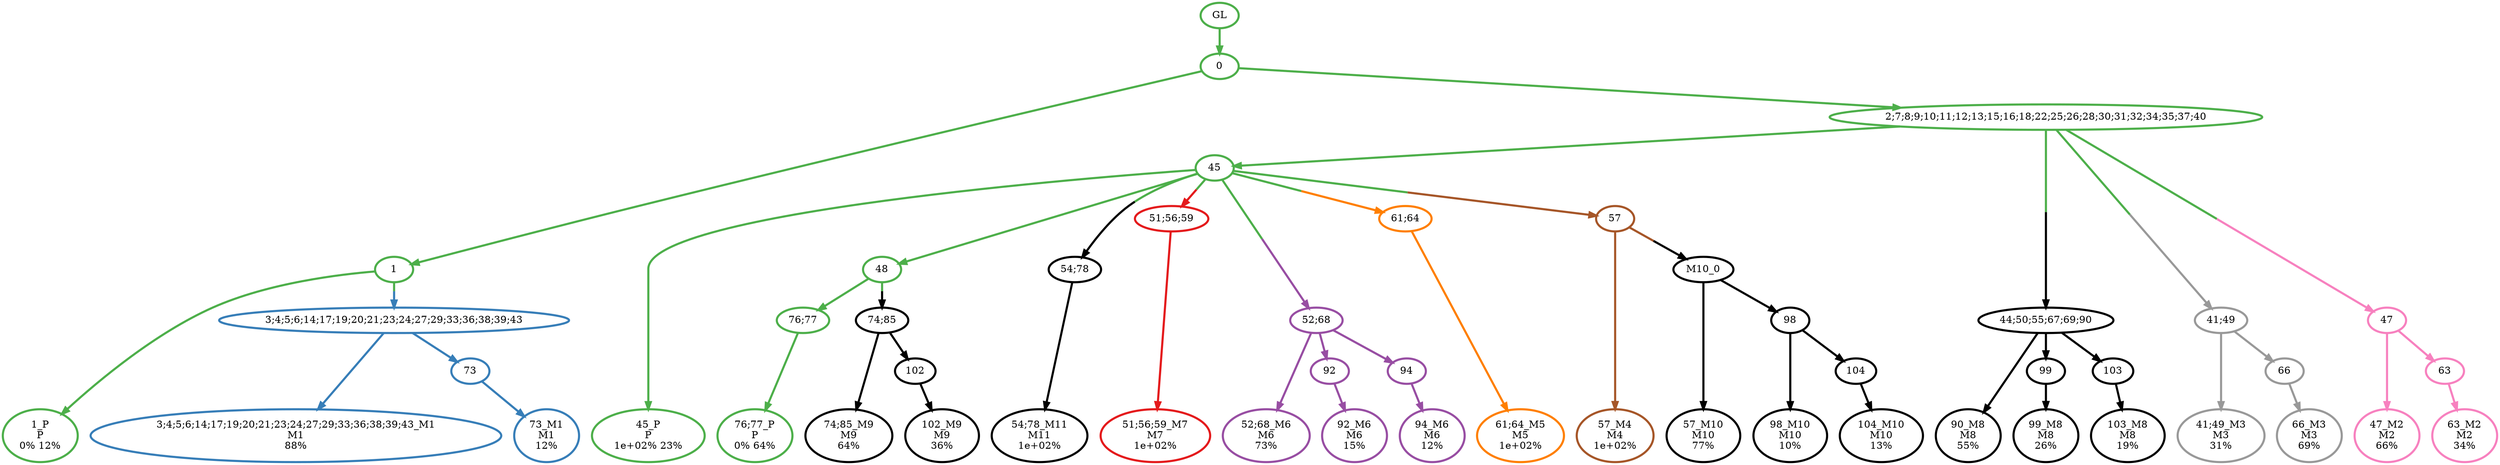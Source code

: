 digraph T {
	{
		rank=same
		48 [penwidth=3,colorscheme=set19,color=3,label="1_P\nP\n0% 12%"]
		45 [penwidth=3,colorscheme=set19,color=3,label="45_P\nP\n1e+02% 23%"]
		42 [penwidth=3,colorscheme=set19,color=3,label="76;77_P\nP\n0% 64%"]
		41 [penwidth=3,colorscheme=set19,color=2,label="3;4;5;6;14;17;19;20;21;23;24;27;29;33;36;38;39;43_M1\nM1\n88%"]
		39 [penwidth=3,colorscheme=set19,color=2,label="73_M1\nM1\n12%"]
		38 [penwidth=3,colorscheme=set19,color=8,label="47_M2\nM2\n66%"]
		36 [penwidth=3,colorscheme=set19,color=8,label="63_M2\nM2\n34%"]
		35 [penwidth=3,colorscheme=set19,color=9,label="41;49_M3\nM3\n31%"]
		33 [penwidth=3,colorscheme=set19,color=9,label="66_M3\nM3\n69%"]
		32 [penwidth=3,colorscheme=set19,color=7,label="57_M4\nM4\n1e+02%"]
		31 [penwidth=3,colorscheme=set19,color=5,label="61;64_M5\nM5\n1e+02%"]
		30 [penwidth=3,colorscheme=set19,color=4,label="52;68_M6\nM6\n73%"]
		28 [penwidth=3,colorscheme=set19,color=4,label="92_M6\nM6\n15%"]
		26 [penwidth=3,colorscheme=set19,color=4,label="94_M6\nM6\n12%"]
		25 [penwidth=3,colorscheme=set19,color=1,label="51;56;59_M7\nM7\n1e+02%"]
		24 [penwidth=3,colorscheme=set19,color=10,label="90_M8\nM8\n55%"]
		22 [penwidth=3,colorscheme=set19,color=10,label="99_M8\nM8\n26%"]
		20 [penwidth=3,colorscheme=set19,color=10,label="103_M8\nM8\n19%"]
		19 [penwidth=3,colorscheme=set19,color=0,label="74;85_M9\nM9\n64%"]
		17 [penwidth=3,colorscheme=set19,color=0,label="102_M9\nM9\n36%"]
		16 [penwidth=3,colorscheme=set19,color=0,label="57_M10\nM10\n77%"]
		14 [penwidth=3,colorscheme=set19,color=0,label="98_M10\nM10\n10%"]
		12 [penwidth=3,colorscheme=set19,color=0,label="104_M10\nM10\n13%"]
		11 [penwidth=3,colorscheme=set19,color=0,label="54;78_M11\nM11\n1e+02%"]
	}
	51 [penwidth=3,colorscheme=set19,color=3,label="GL"]
	50 [penwidth=3,colorscheme=set19,color=3,label="0"]
	49 [penwidth=3,colorscheme=set19,color=3,label="1"]
	47 [penwidth=3,colorscheme=set19,color=3,label="2;7;8;9;10;11;12;13;15;16;18;22;25;26;28;30;31;32;34;35;37;40"]
	46 [penwidth=3,colorscheme=set19,color=3,label="45"]
	44 [penwidth=3,colorscheme=set19,color=3,label="48"]
	43 [penwidth=3,colorscheme=set19,color=3,label="76;77"]
	40 [penwidth=3,colorscheme=set19,color=2,label="73"]
	37 [penwidth=3,colorscheme=set19,color=8,label="63"]
	34 [penwidth=3,colorscheme=set19,color=9,label="66"]
	29 [penwidth=3,colorscheme=set19,color=4,label="92"]
	27 [penwidth=3,colorscheme=set19,color=4,label="94"]
	23 [penwidth=3,colorscheme=set19,color=10,label="99"]
	21 [penwidth=3,colorscheme=set19,color=10,label="103"]
	18 [penwidth=3,colorscheme=set19,color=0,label="102"]
	15 [penwidth=3,colorscheme=set19,color=0,label="98"]
	13 [penwidth=3,colorscheme=set19,color=0,label="104"]
	10 [penwidth=3,colorscheme=set19,color=0,label="M10_0"]
	9 [penwidth=3,colorscheme=set19,color=0,label="54;78"]
	8 [penwidth=3,colorscheme=set19,color=0,label="74;85"]
	7 [penwidth=3,colorscheme=set19,color=10,label="44;50;55;67;69;90"]
	6 [penwidth=3,colorscheme=set19,color=1,label="51;56;59"]
	5 [penwidth=3,colorscheme=set19,color=4,label="52;68"]
	4 [penwidth=3,colorscheme=set19,color=5,label="61;64"]
	3 [penwidth=3,colorscheme=set19,color=7,label="57"]
	2 [penwidth=3,colorscheme=set19,color=9,label="41;49"]
	1 [penwidth=3,colorscheme=set19,color=8,label="47"]
	0 [penwidth=3,colorscheme=set19,color=2,label="3;4;5;6;14;17;19;20;21;23;24;27;29;33;36;38;39;43"]
	51 -> 50 [penwidth=3,colorscheme=set19,color=3]
	50 -> 49 [penwidth=3,colorscheme=set19,color=3]
	50 -> 47 [penwidth=3,colorscheme=set19,color=3]
	49 -> 48 [penwidth=3,colorscheme=set19,color=3]
	49 -> 0 [penwidth=3,colorscheme=set19,color="3;0.5:2"]
	47 -> 46 [penwidth=3,colorscheme=set19,color=3]
	47 -> 7 [penwidth=3,colorscheme=set19,color="3;0.5:10"]
	47 -> 2 [penwidth=3,colorscheme=set19,color="3;0.5:9"]
	47 -> 1 [penwidth=3,colorscheme=set19,color="3;0.5:8"]
	46 -> 45 [penwidth=3,colorscheme=set19,color=3]
	46 -> 44 [penwidth=3,colorscheme=set19,color=3]
	46 -> 9 [penwidth=3,colorscheme=set19,color="3;0.5:0"]
	46 -> 6 [penwidth=3,colorscheme=set19,color="3;0.5:1"]
	46 -> 5 [penwidth=3,colorscheme=set19,color="3;0.5:4"]
	46 -> 4 [penwidth=3,colorscheme=set19,color="3;0.5:5"]
	46 -> 3 [penwidth=3,colorscheme=set19,color="3;0.5:7"]
	44 -> 43 [penwidth=3,colorscheme=set19,color=3]
	44 -> 8 [penwidth=3,colorscheme=set19,color="3;0.5:0"]
	43 -> 42 [penwidth=3,colorscheme=set19,color=3]
	40 -> 39 [penwidth=3,colorscheme=set19,color=2]
	37 -> 36 [penwidth=3,colorscheme=set19,color=8]
	34 -> 33 [penwidth=3,colorscheme=set19,color=9]
	29 -> 28 [penwidth=3,colorscheme=set19,color=4]
	27 -> 26 [penwidth=3,colorscheme=set19,color=4]
	23 -> 22 [penwidth=3,colorscheme=set19,color=10]
	21 -> 20 [penwidth=3,colorscheme=set19,color=10]
	18 -> 17 [penwidth=3,colorscheme=set19,color=0]
	15 -> 14 [penwidth=3,colorscheme=set19,color=0]
	15 -> 13 [penwidth=3,colorscheme=set19,color=0]
	13 -> 12 [penwidth=3,colorscheme=set19,color=0]
	10 -> 16 [penwidth=3,colorscheme=set19,color=0]
	10 -> 15 [penwidth=3,colorscheme=set19,color=0]
	9 -> 11 [penwidth=3,colorscheme=set19,color=0]
	8 -> 19 [penwidth=3,colorscheme=set19,color=0]
	8 -> 18 [penwidth=3,colorscheme=set19,color=0]
	7 -> 24 [penwidth=3,colorscheme=set19,color=10]
	7 -> 23 [penwidth=3,colorscheme=set19,color=10]
	7 -> 21 [penwidth=3,colorscheme=set19,color=10]
	6 -> 25 [penwidth=3,colorscheme=set19,color=1]
	5 -> 30 [penwidth=3,colorscheme=set19,color=4]
	5 -> 29 [penwidth=3,colorscheme=set19,color=4]
	5 -> 27 [penwidth=3,colorscheme=set19,color=4]
	4 -> 31 [penwidth=3,colorscheme=set19,color=5]
	3 -> 10 [penwidth=3,colorscheme=set19,color="7;0.5:0"]
	3 -> 32 [penwidth=3,colorscheme=set19,color=7]
	2 -> 35 [penwidth=3,colorscheme=set19,color=9]
	2 -> 34 [penwidth=3,colorscheme=set19,color=9]
	1 -> 38 [penwidth=3,colorscheme=set19,color=8]
	1 -> 37 [penwidth=3,colorscheme=set19,color=8]
	0 -> 41 [penwidth=3,colorscheme=set19,color=2]
	0 -> 40 [penwidth=3,colorscheme=set19,color=2]
}
